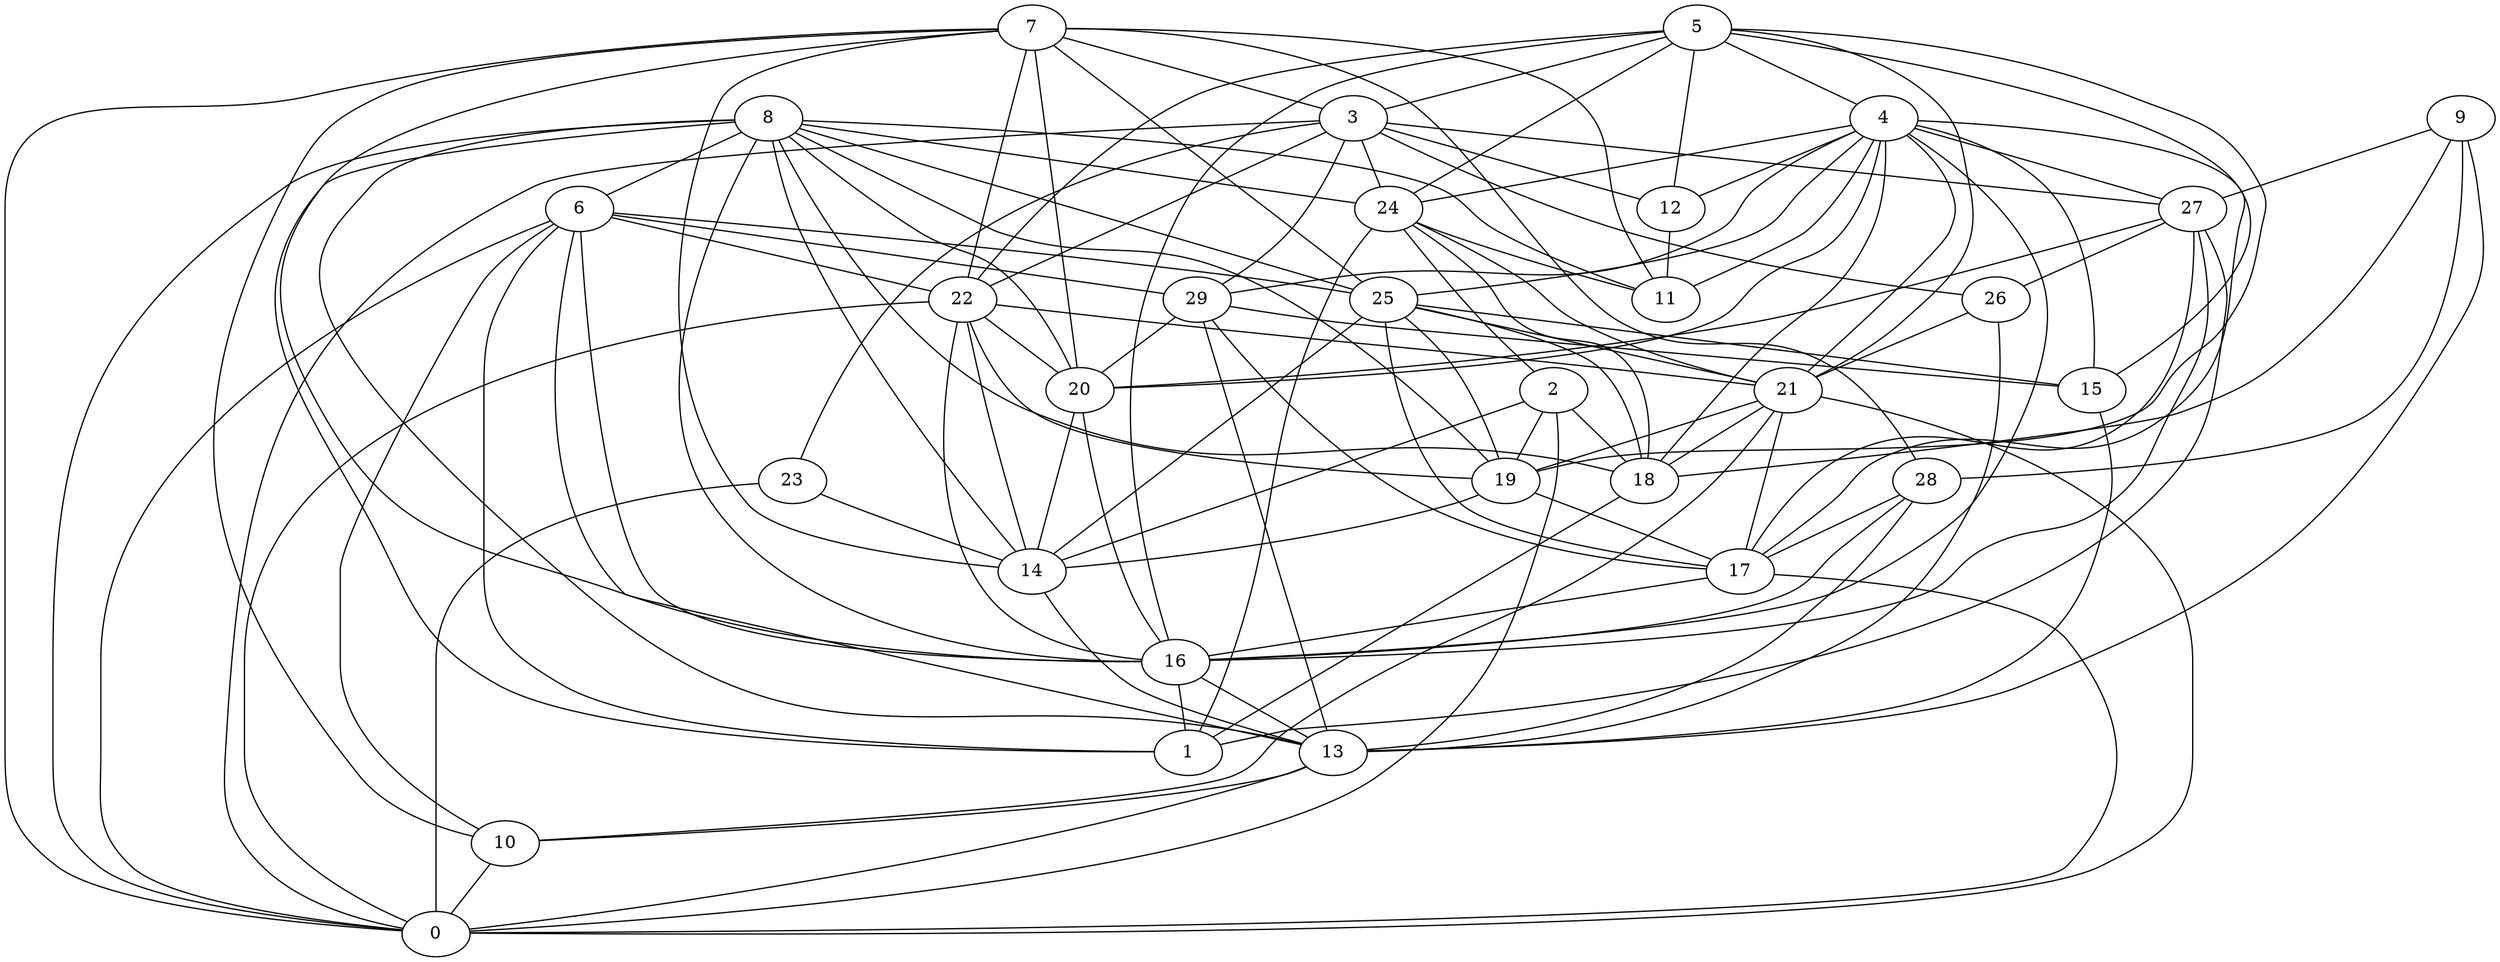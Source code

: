 digraph GG_graph {

subgraph G_graph {
edge [color = black]
"24" -> "11" [dir = none]
"24" -> "21" [dir = none]
"24" -> "2" [dir = none]
"8" -> "6" [dir = none]
"8" -> "18" [dir = none]
"8" -> "14" [dir = none]
"8" -> "16" [dir = none]
"8" -> "0" [dir = none]
"8" -> "24" [dir = none]
"8" -> "11" [dir = none]
"12" -> "11" [dir = none]
"5" -> "12" [dir = none]
"5" -> "3" [dir = none]
"5" -> "21" [dir = none]
"5" -> "16" [dir = none]
"5" -> "4" [dir = none]
"18" -> "1" [dir = none]
"26" -> "21" [dir = none]
"20" -> "16" [dir = none]
"22" -> "16" [dir = none]
"22" -> "0" [dir = none]
"22" -> "19" [dir = none]
"9" -> "18" [dir = none]
"9" -> "27" [dir = none]
"19" -> "17" [dir = none]
"13" -> "10" [dir = none]
"13" -> "0" [dir = none]
"29" -> "13" [dir = none]
"15" -> "13" [dir = none]
"4" -> "21" [dir = none]
"4" -> "15" [dir = none]
"4" -> "29" [dir = none]
"4" -> "25" [dir = none]
"16" -> "13" [dir = none]
"6" -> "0" [dir = none]
"6" -> "10" [dir = none]
"6" -> "1" [dir = none]
"3" -> "26" [dir = none]
"3" -> "24" [dir = none]
"3" -> "0" [dir = none]
"3" -> "23" [dir = none]
"28" -> "13" [dir = none]
"28" -> "17" [dir = none]
"17" -> "0" [dir = none]
"27" -> "20" [dir = none]
"27" -> "26" [dir = none]
"27" -> "17" [dir = none]
"7" -> "28" [dir = none]
"7" -> "22" [dir = none]
"25" -> "21" [dir = none]
"25" -> "14" [dir = none]
"2" -> "14" [dir = none]
"2" -> "0" [dir = none]
"21" -> "17" [dir = none]
"21" -> "0" [dir = none]
"21" -> "18" [dir = none]
"23" -> "0" [dir = none]
"23" -> "14" [dir = none]
"3" -> "27" [dir = none]
"5" -> "22" [dir = none]
"24" -> "1" [dir = none]
"4" -> "18" [dir = none]
"24" -> "18" [dir = none]
"29" -> "15" [dir = none]
"7" -> "14" [dir = none]
"4" -> "16" [dir = none]
"21" -> "10" [dir = none]
"14" -> "13" [dir = none]
"8" -> "1" [dir = none]
"8" -> "19" [dir = none]
"22" -> "14" [dir = none]
"3" -> "12" [dir = none]
"8" -> "25" [dir = none]
"21" -> "19" [dir = none]
"4" -> "11" [dir = none]
"5" -> "19" [dir = none]
"29" -> "20" [dir = none]
"4" -> "24" [dir = none]
"7" -> "25" [dir = none]
"25" -> "18" [dir = none]
"28" -> "16" [dir = none]
"8" -> "20" [dir = none]
"7" -> "3" [dir = none]
"7" -> "10" [dir = none]
"3" -> "22" [dir = none]
"6" -> "16" [dir = none]
"9" -> "13" [dir = none]
"6" -> "13" [dir = none]
"7" -> "11" [dir = none]
"6" -> "25" [dir = none]
"22" -> "21" [dir = none]
"4" -> "20" [dir = none]
"4" -> "27" [dir = none]
"22" -> "20" [dir = none]
"26" -> "13" [dir = none]
"25" -> "17" [dir = none]
"6" -> "22" [dir = none]
"17" -> "16" [dir = none]
"5" -> "24" [dir = none]
"29" -> "17" [dir = none]
"8" -> "13" [dir = none]
"4" -> "17" [dir = none]
"3" -> "29" [dir = none]
"7" -> "0" [dir = none]
"4" -> "12" [dir = none]
"5" -> "15" [dir = none]
"7" -> "16" [dir = none]
"9" -> "28" [dir = none]
"6" -> "29" [dir = none]
"16" -> "1" [dir = none]
"2" -> "18" [dir = none]
"25" -> "15" [dir = none]
"25" -> "19" [dir = none]
"27" -> "1" [dir = none]
"7" -> "20" [dir = none]
"27" -> "16" [dir = none]
"20" -> "14" [dir = none]
"19" -> "14" [dir = none]
"10" -> "0" [dir = none]
"2" -> "19" [dir = none]
}

}
